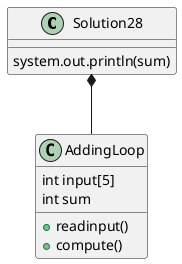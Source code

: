 @startuml

class Solution28
{
    system.out.println(sum)
}

class AddingLoop
{
    int input[5]
    int sum
    + readinput()
    + compute()
}

Solution28 *-- AddingLoop

@enduml